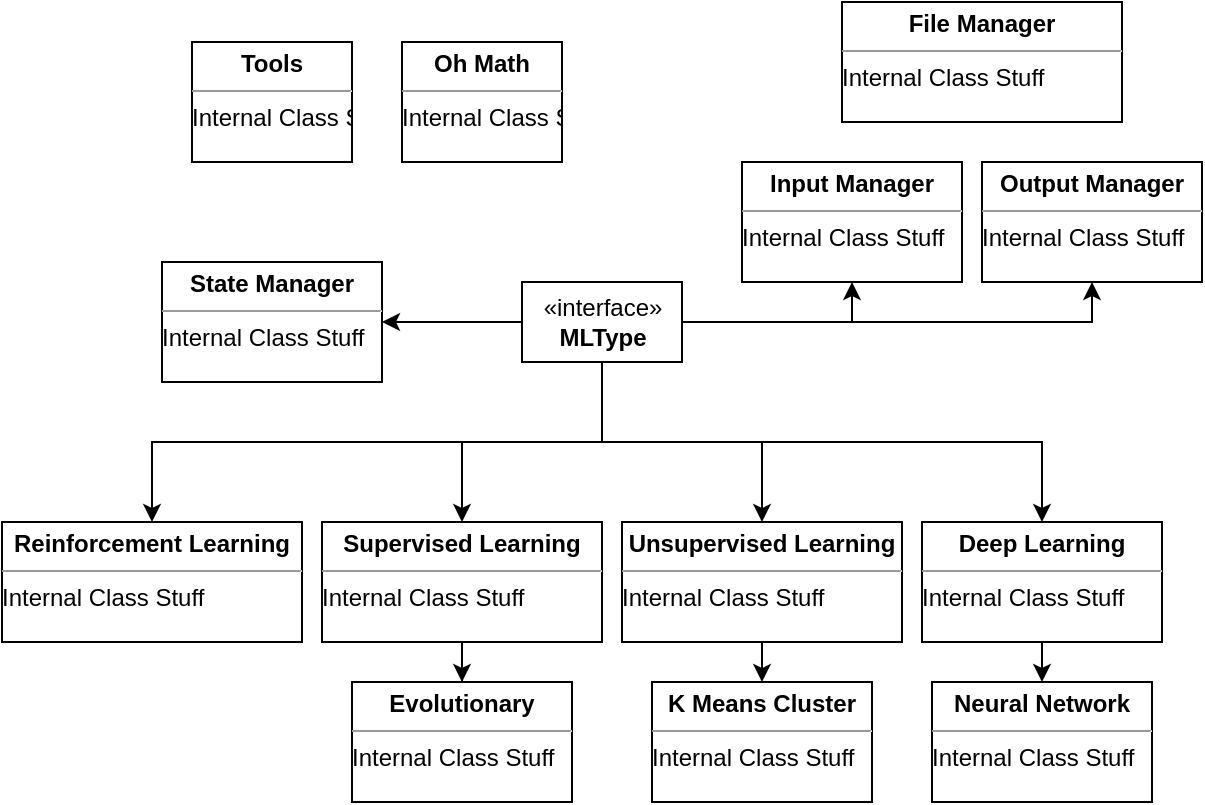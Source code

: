 <mxfile version="14.6.3" type="device"><diagram id="C5RBs43oDa-KdzZeNtuy" name="Page-1"><mxGraphModel dx="1165" dy="841" grid="1" gridSize="10" guides="1" tooltips="1" connect="1" arrows="1" fold="1" page="1" pageScale="1" pageWidth="700" pageHeight="500" math="0" shadow="0"><root><mxCell id="WIyWlLk6GJQsqaUBKTNV-0"/><mxCell id="WIyWlLk6GJQsqaUBKTNV-1" parent="WIyWlLk6GJQsqaUBKTNV-0"/><mxCell id="cccDoN2qeke3gjNELwLH-17" style="edgeStyle=orthogonalEdgeStyle;rounded=0;orthogonalLoop=1;jettySize=auto;html=1;exitX=0.5;exitY=1;exitDx=0;exitDy=0;" edge="1" parent="WIyWlLk6GJQsqaUBKTNV-1" source="cccDoN2qeke3gjNELwLH-0" target="cccDoN2qeke3gjNELwLH-11"><mxGeometry relative="1" as="geometry"/></mxCell><mxCell id="cccDoN2qeke3gjNELwLH-18" style="edgeStyle=orthogonalEdgeStyle;rounded=0;orthogonalLoop=1;jettySize=auto;html=1;exitX=0.5;exitY=1;exitDx=0;exitDy=0;entryX=0.5;entryY=0;entryDx=0;entryDy=0;" edge="1" parent="WIyWlLk6GJQsqaUBKTNV-1" source="cccDoN2qeke3gjNELwLH-0" target="cccDoN2qeke3gjNELwLH-13"><mxGeometry relative="1" as="geometry"/></mxCell><mxCell id="cccDoN2qeke3gjNELwLH-19" style="edgeStyle=orthogonalEdgeStyle;rounded=0;orthogonalLoop=1;jettySize=auto;html=1;exitX=0.5;exitY=1;exitDx=0;exitDy=0;" edge="1" parent="WIyWlLk6GJQsqaUBKTNV-1" source="cccDoN2qeke3gjNELwLH-0" target="cccDoN2qeke3gjNELwLH-15"><mxGeometry relative="1" as="geometry"/></mxCell><mxCell id="cccDoN2qeke3gjNELwLH-26" style="edgeStyle=orthogonalEdgeStyle;rounded=0;orthogonalLoop=1;jettySize=auto;html=1;exitX=0.5;exitY=1;exitDx=0;exitDy=0;entryX=0.5;entryY=0;entryDx=0;entryDy=0;" edge="1" parent="WIyWlLk6GJQsqaUBKTNV-1" source="cccDoN2qeke3gjNELwLH-0" target="cccDoN2qeke3gjNELwLH-24"><mxGeometry relative="1" as="geometry"/></mxCell><mxCell id="cccDoN2qeke3gjNELwLH-29" style="edgeStyle=orthogonalEdgeStyle;rounded=0;orthogonalLoop=1;jettySize=auto;html=1;exitX=1;exitY=0.5;exitDx=0;exitDy=0;entryX=0.5;entryY=1;entryDx=0;entryDy=0;" edge="1" parent="WIyWlLk6GJQsqaUBKTNV-1" source="cccDoN2qeke3gjNELwLH-0" target="cccDoN2qeke3gjNELwLH-27"><mxGeometry relative="1" as="geometry"/></mxCell><mxCell id="cccDoN2qeke3gjNELwLH-30" style="edgeStyle=orthogonalEdgeStyle;rounded=0;orthogonalLoop=1;jettySize=auto;html=1;exitX=1;exitY=0.5;exitDx=0;exitDy=0;entryX=0.5;entryY=1;entryDx=0;entryDy=0;" edge="1" parent="WIyWlLk6GJQsqaUBKTNV-1" source="cccDoN2qeke3gjNELwLH-0" target="cccDoN2qeke3gjNELwLH-28"><mxGeometry relative="1" as="geometry"/></mxCell><mxCell id="cccDoN2qeke3gjNELwLH-34" style="edgeStyle=orthogonalEdgeStyle;rounded=0;orthogonalLoop=1;jettySize=auto;html=1;exitX=0;exitY=0.5;exitDx=0;exitDy=0;entryX=1;entryY=0.5;entryDx=0;entryDy=0;" edge="1" parent="WIyWlLk6GJQsqaUBKTNV-1" source="cccDoN2qeke3gjNELwLH-0" target="cccDoN2qeke3gjNELwLH-32"><mxGeometry relative="1" as="geometry"/></mxCell><mxCell id="cccDoN2qeke3gjNELwLH-0" value="«interface»&lt;br&gt;&lt;b&gt;MLType&lt;/b&gt;" style="html=1;" vertex="1" parent="WIyWlLk6GJQsqaUBKTNV-1"><mxGeometry x="280" y="200" width="80" height="40" as="geometry"/></mxCell><mxCell id="cccDoN2qeke3gjNELwLH-11" value="&lt;p style=&quot;margin: 0px ; margin-top: 4px ; text-align: center&quot;&gt;&lt;b&gt;Reinforcement Learning&lt;/b&gt;&lt;/p&gt;&lt;hr size=&quot;1&quot;&gt;&lt;div style=&quot;height: 2px&quot;&gt;Internal Class Stuff&lt;/div&gt;" style="verticalAlign=top;align=left;overflow=fill;fontSize=12;fontFamily=Helvetica;html=1;" vertex="1" parent="WIyWlLk6GJQsqaUBKTNV-1"><mxGeometry x="20" y="320" width="150" height="60" as="geometry"/></mxCell><mxCell id="cccDoN2qeke3gjNELwLH-12" value="&lt;p style=&quot;margin: 0px ; margin-top: 4px ; text-align: center&quot;&gt;&lt;b&gt;Neural Network&lt;/b&gt;&lt;/p&gt;&lt;hr size=&quot;1&quot;&gt;&lt;div style=&quot;height: 2px&quot;&gt;Internal Class Stuff&lt;/div&gt;" style="verticalAlign=top;align=left;overflow=fill;fontSize=12;fontFamily=Helvetica;html=1;" vertex="1" parent="WIyWlLk6GJQsqaUBKTNV-1"><mxGeometry x="485" y="400" width="110" height="60" as="geometry"/></mxCell><mxCell id="cccDoN2qeke3gjNELwLH-22" style="edgeStyle=orthogonalEdgeStyle;rounded=0;orthogonalLoop=1;jettySize=auto;html=1;exitX=0.5;exitY=1;exitDx=0;exitDy=0;" edge="1" parent="WIyWlLk6GJQsqaUBKTNV-1" source="cccDoN2qeke3gjNELwLH-13" target="cccDoN2qeke3gjNELwLH-14"><mxGeometry relative="1" as="geometry"/></mxCell><mxCell id="cccDoN2qeke3gjNELwLH-13" value="&lt;p style=&quot;margin: 0px ; margin-top: 4px ; text-align: center&quot;&gt;&lt;b&gt;Supervised Learning&lt;/b&gt;&lt;/p&gt;&lt;hr size=&quot;1&quot;&gt;&lt;div style=&quot;height: 2px&quot;&gt;Internal Class Stuff&lt;/div&gt;" style="verticalAlign=top;align=left;overflow=fill;fontSize=12;fontFamily=Helvetica;html=1;" vertex="1" parent="WIyWlLk6GJQsqaUBKTNV-1"><mxGeometry x="180" y="320" width="140" height="60" as="geometry"/></mxCell><mxCell id="cccDoN2qeke3gjNELwLH-14" value="&lt;p style=&quot;margin: 0px ; margin-top: 4px ; text-align: center&quot;&gt;&lt;b&gt;Evolutionary&lt;/b&gt;&lt;/p&gt;&lt;hr size=&quot;1&quot;&gt;&lt;div style=&quot;height: 2px&quot;&gt;Internal Class Stuff&lt;/div&gt;" style="verticalAlign=top;align=left;overflow=fill;fontSize=12;fontFamily=Helvetica;html=1;" vertex="1" parent="WIyWlLk6GJQsqaUBKTNV-1"><mxGeometry x="195" y="400" width="110" height="60" as="geometry"/></mxCell><mxCell id="cccDoN2qeke3gjNELwLH-23" style="edgeStyle=orthogonalEdgeStyle;rounded=0;orthogonalLoop=1;jettySize=auto;html=1;exitX=0.5;exitY=1;exitDx=0;exitDy=0;entryX=0.5;entryY=0;entryDx=0;entryDy=0;" edge="1" parent="WIyWlLk6GJQsqaUBKTNV-1" source="cccDoN2qeke3gjNELwLH-15" target="cccDoN2qeke3gjNELwLH-16"><mxGeometry relative="1" as="geometry"/></mxCell><mxCell id="cccDoN2qeke3gjNELwLH-15" value="&lt;p style=&quot;margin: 0px ; margin-top: 4px ; text-align: center&quot;&gt;&lt;b&gt;Unsupervised Learning&lt;/b&gt;&lt;/p&gt;&lt;hr size=&quot;1&quot;&gt;&lt;div style=&quot;height: 2px&quot;&gt;Internal Class Stuff&lt;/div&gt;" style="verticalAlign=top;align=left;overflow=fill;fontSize=12;fontFamily=Helvetica;html=1;" vertex="1" parent="WIyWlLk6GJQsqaUBKTNV-1"><mxGeometry x="330" y="320" width="140" height="60" as="geometry"/></mxCell><mxCell id="cccDoN2qeke3gjNELwLH-16" value="&lt;p style=&quot;margin: 0px ; margin-top: 4px ; text-align: center&quot;&gt;&lt;b&gt;K Means Cluster&lt;/b&gt;&lt;/p&gt;&lt;hr size=&quot;1&quot;&gt;&lt;div style=&quot;height: 2px&quot;&gt;Internal Class Stuff&lt;/div&gt;" style="verticalAlign=top;align=left;overflow=fill;fontSize=12;fontFamily=Helvetica;html=1;" vertex="1" parent="WIyWlLk6GJQsqaUBKTNV-1"><mxGeometry x="345" y="400" width="110" height="60" as="geometry"/></mxCell><mxCell id="cccDoN2qeke3gjNELwLH-25" style="edgeStyle=orthogonalEdgeStyle;rounded=0;orthogonalLoop=1;jettySize=auto;html=1;exitX=0.5;exitY=1;exitDx=0;exitDy=0;entryX=0.5;entryY=0;entryDx=0;entryDy=0;" edge="1" parent="WIyWlLk6GJQsqaUBKTNV-1" source="cccDoN2qeke3gjNELwLH-24" target="cccDoN2qeke3gjNELwLH-12"><mxGeometry relative="1" as="geometry"/></mxCell><mxCell id="cccDoN2qeke3gjNELwLH-24" value="&lt;p style=&quot;margin: 0px ; margin-top: 4px ; text-align: center&quot;&gt;&lt;b&gt;Deep Learning&lt;/b&gt;&lt;/p&gt;&lt;hr size=&quot;1&quot;&gt;&lt;div style=&quot;height: 2px&quot;&gt;Internal Class Stuff&lt;/div&gt;" style="verticalAlign=top;align=left;overflow=fill;fontSize=12;fontFamily=Helvetica;html=1;" vertex="1" parent="WIyWlLk6GJQsqaUBKTNV-1"><mxGeometry x="480" y="320" width="120" height="60" as="geometry"/></mxCell><mxCell id="cccDoN2qeke3gjNELwLH-27" value="&lt;p style=&quot;margin: 0px ; margin-top: 4px ; text-align: center&quot;&gt;&lt;b&gt;Input Manager&lt;/b&gt;&lt;/p&gt;&lt;hr size=&quot;1&quot;&gt;&lt;div style=&quot;height: 2px&quot;&gt;Internal Class Stuff&lt;/div&gt;" style="verticalAlign=top;align=left;overflow=fill;fontSize=12;fontFamily=Helvetica;html=1;" vertex="1" parent="WIyWlLk6GJQsqaUBKTNV-1"><mxGeometry x="390" y="140" width="110" height="60" as="geometry"/></mxCell><mxCell id="cccDoN2qeke3gjNELwLH-28" value="&lt;p style=&quot;margin: 0px ; margin-top: 4px ; text-align: center&quot;&gt;&lt;b&gt;Output Manager&lt;/b&gt;&lt;/p&gt;&lt;hr size=&quot;1&quot;&gt;&lt;div style=&quot;height: 2px&quot;&gt;Internal Class Stuff&lt;/div&gt;" style="verticalAlign=top;align=left;overflow=fill;fontSize=12;fontFamily=Helvetica;html=1;" vertex="1" parent="WIyWlLk6GJQsqaUBKTNV-1"><mxGeometry x="510" y="140" width="110" height="60" as="geometry"/></mxCell><mxCell id="cccDoN2qeke3gjNELwLH-31" value="&lt;p style=&quot;margin: 0px ; margin-top: 4px ; text-align: center&quot;&gt;&lt;b&gt;File Manager&lt;/b&gt;&lt;/p&gt;&lt;hr size=&quot;1&quot;&gt;&lt;div style=&quot;height: 2px&quot;&gt;Internal Class Stuff&lt;/div&gt;" style="verticalAlign=top;align=left;overflow=fill;fontSize=12;fontFamily=Helvetica;html=1;" vertex="1" parent="WIyWlLk6GJQsqaUBKTNV-1"><mxGeometry x="440" y="60" width="140" height="60" as="geometry"/></mxCell><mxCell id="cccDoN2qeke3gjNELwLH-32" value="&lt;p style=&quot;margin: 0px ; margin-top: 4px ; text-align: center&quot;&gt;&lt;b&gt;State Manager&lt;/b&gt;&lt;/p&gt;&lt;hr size=&quot;1&quot;&gt;&lt;div style=&quot;height: 2px&quot;&gt;Internal Class Stuff&lt;/div&gt;" style="verticalAlign=top;align=left;overflow=fill;fontSize=12;fontFamily=Helvetica;html=1;" vertex="1" parent="WIyWlLk6GJQsqaUBKTNV-1"><mxGeometry x="100" y="190" width="110" height="60" as="geometry"/></mxCell><mxCell id="cccDoN2qeke3gjNELwLH-33" value="&lt;p style=&quot;margin: 0px ; margin-top: 4px ; text-align: center&quot;&gt;&lt;b&gt;Tools&lt;/b&gt;&lt;/p&gt;&lt;hr size=&quot;1&quot;&gt;&lt;div style=&quot;height: 2px&quot;&gt;Internal Class Stuff&lt;/div&gt;" style="verticalAlign=top;align=left;overflow=fill;fontSize=12;fontFamily=Helvetica;html=1;" vertex="1" parent="WIyWlLk6GJQsqaUBKTNV-1"><mxGeometry x="115" y="80" width="80" height="60" as="geometry"/></mxCell><mxCell id="cccDoN2qeke3gjNELwLH-35" value="&lt;p style=&quot;margin: 0px ; margin-top: 4px ; text-align: center&quot;&gt;&lt;b&gt;Oh Math&lt;/b&gt;&lt;/p&gt;&lt;hr size=&quot;1&quot;&gt;&lt;div style=&quot;height: 2px&quot;&gt;Internal Class Stuff&lt;/div&gt;" style="verticalAlign=top;align=left;overflow=fill;fontSize=12;fontFamily=Helvetica;html=1;" vertex="1" parent="WIyWlLk6GJQsqaUBKTNV-1"><mxGeometry x="220" y="80" width="80" height="60" as="geometry"/></mxCell></root></mxGraphModel></diagram></mxfile>